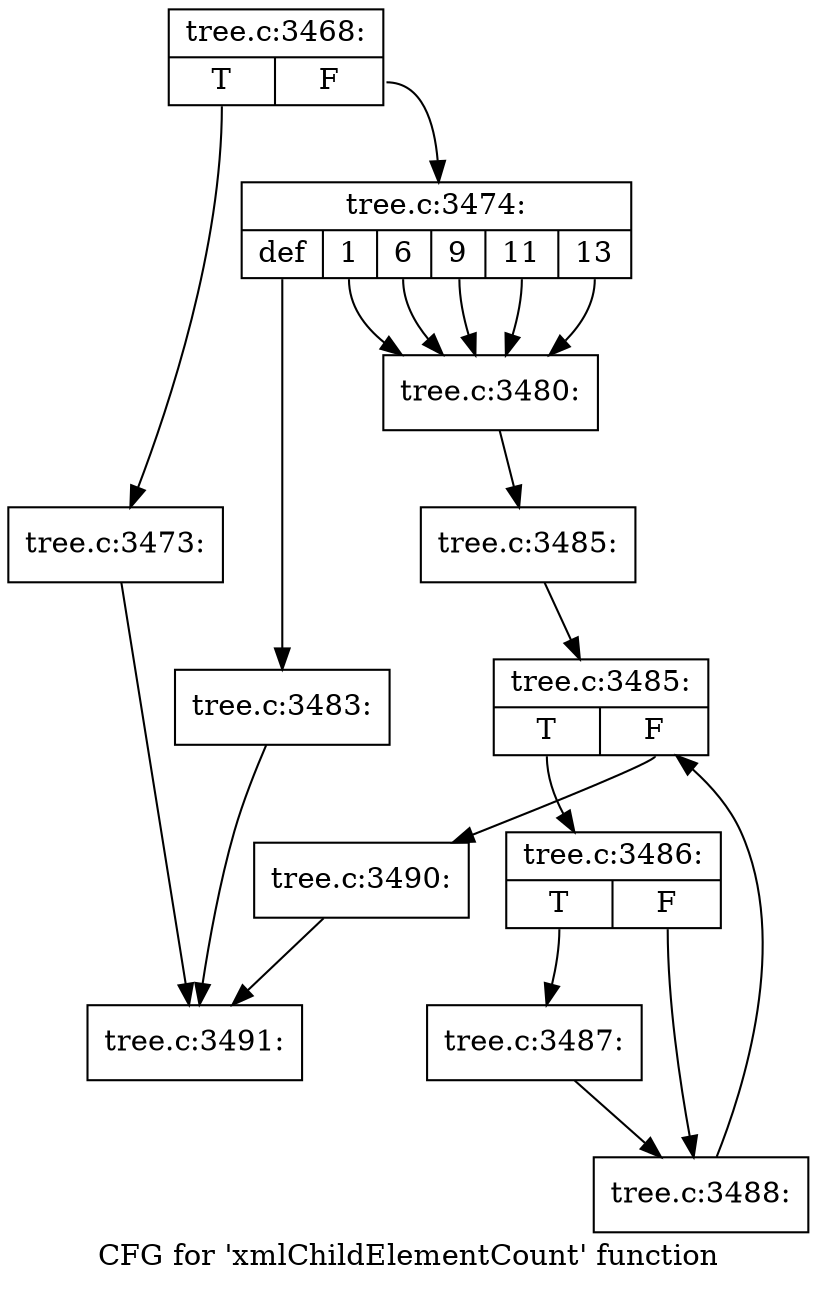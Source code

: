 digraph "CFG for 'xmlChildElementCount' function" {
	label="CFG for 'xmlChildElementCount' function";

	Node0x443b860 [shape=record,label="{tree.c:3468:|{<s0>T|<s1>F}}"];
	Node0x443b860:s0 -> Node0x443c540;
	Node0x443b860:s1 -> Node0x443c590;
	Node0x443c540 [shape=record,label="{tree.c:3473:}"];
	Node0x443c540 -> Node0x4429cc0;
	Node0x443c590 [shape=record,label="{tree.c:3474:|{<s0>def|<s1>1|<s2>6|<s3>9|<s4>11|<s5>13}}"];
	Node0x443c590:s0 -> Node0x443cbc0;
	Node0x443c590:s1 -> Node0x443cf00;
	Node0x443c590:s2 -> Node0x443cf00;
	Node0x443c590:s3 -> Node0x443cf00;
	Node0x443c590:s4 -> Node0x443cf00;
	Node0x443c590:s5 -> Node0x443cf00;
	Node0x443cf00 [shape=record,label="{tree.c:3480:}"];
	Node0x443cf00 -> Node0x443c9b0;
	Node0x443cbc0 [shape=record,label="{tree.c:3483:}"];
	Node0x443cbc0 -> Node0x4429cc0;
	Node0x443c9b0 [shape=record,label="{tree.c:3485:}"];
	Node0x443c9b0 -> Node0x443d480;
	Node0x443d480 [shape=record,label="{tree.c:3485:|{<s0>T|<s1>F}}"];
	Node0x443d480:s0 -> Node0x443d870;
	Node0x443d480:s1 -> Node0x443d6a0;
	Node0x443d870 [shape=record,label="{tree.c:3486:|{<s0>T|<s1>F}}"];
	Node0x443d870:s0 -> Node0x443da30;
	Node0x443d870:s1 -> Node0x443da80;
	Node0x443da30 [shape=record,label="{tree.c:3487:}"];
	Node0x443da30 -> Node0x443da80;
	Node0x443da80 [shape=record,label="{tree.c:3488:}"];
	Node0x443da80 -> Node0x443d480;
	Node0x443d6a0 [shape=record,label="{tree.c:3490:}"];
	Node0x443d6a0 -> Node0x4429cc0;
	Node0x4429cc0 [shape=record,label="{tree.c:3491:}"];
}

